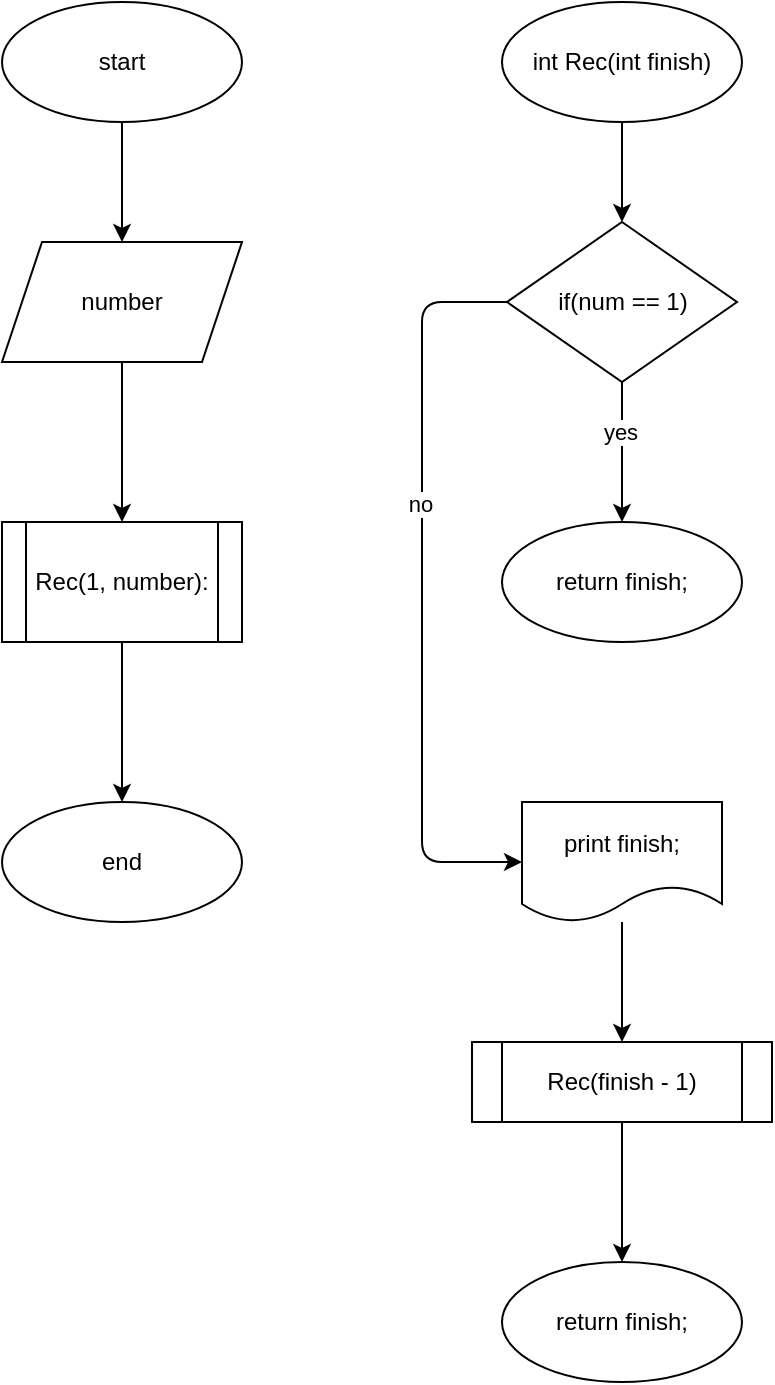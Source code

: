 <mxfile>
    <diagram id="sZecd5XX31I_sPgKLJMj" name="Page-1">
        <mxGraphModel dx="970" dy="714" grid="1" gridSize="10" guides="1" tooltips="1" connect="1" arrows="1" fold="1" page="1" pageScale="1" pageWidth="850" pageHeight="1100" math="0" shadow="0">
            <root>
                <mxCell id="0"/>
                <mxCell id="1" parent="0"/>
                <mxCell id="4" value="" style="edgeStyle=none;html=1;" parent="1" source="2" target="3" edge="1">
                    <mxGeometry relative="1" as="geometry"/>
                </mxCell>
                <mxCell id="2" value="int Rec(int finish)" style="ellipse;whiteSpace=wrap;html=1;" parent="1" vertex="1">
                    <mxGeometry x="300" y="40" width="120" height="60" as="geometry"/>
                </mxCell>
                <mxCell id="TDyM2b_s5xdChVIVqS94-17" value="" style="edgeStyle=none;html=1;" edge="1" parent="1" source="3" target="TDyM2b_s5xdChVIVqS94-16">
                    <mxGeometry relative="1" as="geometry"/>
                </mxCell>
                <mxCell id="TDyM2b_s5xdChVIVqS94-18" value="yes" style="edgeLabel;html=1;align=center;verticalAlign=middle;resizable=0;points=[];" vertex="1" connectable="0" parent="TDyM2b_s5xdChVIVqS94-17">
                    <mxGeometry x="-0.286" y="-1" relative="1" as="geometry">
                        <mxPoint as="offset"/>
                    </mxGeometry>
                </mxCell>
                <mxCell id="QK8zGNLXa3FYenbNKMhi-12" style="edgeStyle=none;html=1;entryX=0;entryY=0.5;entryDx=0;entryDy=0;" edge="1" parent="1" source="3" target="QK8zGNLXa3FYenbNKMhi-10">
                    <mxGeometry relative="1" as="geometry">
                        <Array as="points">
                            <mxPoint x="260" y="190"/>
                            <mxPoint x="260" y="470"/>
                        </Array>
                    </mxGeometry>
                </mxCell>
                <mxCell id="QK8zGNLXa3FYenbNKMhi-13" value="no" style="edgeLabel;html=1;align=center;verticalAlign=middle;resizable=0;points=[];" vertex="1" connectable="0" parent="QK8zGNLXa3FYenbNKMhi-12">
                    <mxGeometry x="-0.23" y="-1" relative="1" as="geometry">
                        <mxPoint as="offset"/>
                    </mxGeometry>
                </mxCell>
                <mxCell id="3" value="if(num == 1)" style="rhombus;whiteSpace=wrap;html=1;" parent="1" vertex="1">
                    <mxGeometry x="302.5" y="150" width="115" height="80" as="geometry"/>
                </mxCell>
                <mxCell id="TDyM2b_s5xdChVIVqS94-16" value="return finish;" style="ellipse;whiteSpace=wrap;html=1;" vertex="1" parent="1">
                    <mxGeometry x="300" y="300" width="120" height="60" as="geometry"/>
                </mxCell>
                <mxCell id="QK8zGNLXa3FYenbNKMhi-16" value="" style="edgeStyle=none;html=1;" edge="1" parent="1" source="QK8zGNLXa3FYenbNKMhi-8" target="QK8zGNLXa3FYenbNKMhi-15">
                    <mxGeometry relative="1" as="geometry"/>
                </mxCell>
                <mxCell id="QK8zGNLXa3FYenbNKMhi-8" value="Rec(finish - 1)" style="shape=process;whiteSpace=wrap;html=1;backgroundOutline=1;" vertex="1" parent="1">
                    <mxGeometry x="285" y="560" width="150" height="40" as="geometry"/>
                </mxCell>
                <mxCell id="QK8zGNLXa3FYenbNKMhi-14" style="edgeStyle=none;html=1;entryX=0.5;entryY=0;entryDx=0;entryDy=0;" edge="1" parent="1" source="QK8zGNLXa3FYenbNKMhi-10" target="QK8zGNLXa3FYenbNKMhi-8">
                    <mxGeometry relative="1" as="geometry"/>
                </mxCell>
                <mxCell id="QK8zGNLXa3FYenbNKMhi-10" value="print finish;" style="shape=document;whiteSpace=wrap;html=1;boundedLbl=1;" vertex="1" parent="1">
                    <mxGeometry x="310" y="440" width="100" height="60" as="geometry"/>
                </mxCell>
                <mxCell id="QK8zGNLXa3FYenbNKMhi-15" value="return finish;" style="ellipse;whiteSpace=wrap;html=1;" vertex="1" parent="1">
                    <mxGeometry x="300" y="670" width="120" height="60" as="geometry"/>
                </mxCell>
                <mxCell id="QK8zGNLXa3FYenbNKMhi-19" value="" style="edgeStyle=none;html=1;" edge="1" parent="1" source="QK8zGNLXa3FYenbNKMhi-17" target="QK8zGNLXa3FYenbNKMhi-18">
                    <mxGeometry relative="1" as="geometry"/>
                </mxCell>
                <mxCell id="QK8zGNLXa3FYenbNKMhi-17" value="start" style="ellipse;whiteSpace=wrap;html=1;" vertex="1" parent="1">
                    <mxGeometry x="50" y="40" width="120" height="60" as="geometry"/>
                </mxCell>
                <mxCell id="1TFmiueKfzufakDPD1in-5" value="" style="edgeStyle=none;html=1;" edge="1" parent="1" source="QK8zGNLXa3FYenbNKMhi-18" target="1TFmiueKfzufakDPD1in-4">
                    <mxGeometry relative="1" as="geometry"/>
                </mxCell>
                <mxCell id="QK8zGNLXa3FYenbNKMhi-18" value="number" style="shape=parallelogram;perimeter=parallelogramPerimeter;whiteSpace=wrap;html=1;fixedSize=1;" vertex="1" parent="1">
                    <mxGeometry x="50" y="160" width="120" height="60" as="geometry"/>
                </mxCell>
                <mxCell id="L1dI-c1-ATYpQxDECxdy-5" value="" style="edgeStyle=none;html=1;" edge="1" parent="1" source="1TFmiueKfzufakDPD1in-4" target="L1dI-c1-ATYpQxDECxdy-4">
                    <mxGeometry relative="1" as="geometry"/>
                </mxCell>
                <mxCell id="1TFmiueKfzufakDPD1in-4" value="Rec(1, number):" style="shape=process;whiteSpace=wrap;html=1;backgroundOutline=1;" vertex="1" parent="1">
                    <mxGeometry x="50" y="300" width="120" height="60" as="geometry"/>
                </mxCell>
                <mxCell id="L1dI-c1-ATYpQxDECxdy-4" value="end" style="ellipse;whiteSpace=wrap;html=1;" vertex="1" parent="1">
                    <mxGeometry x="50" y="440" width="120" height="60" as="geometry"/>
                </mxCell>
            </root>
        </mxGraphModel>
    </diagram>
    <diagram id="aJE-m3wuGLxBkWHWIVK1" name="Page-2">
        <mxGraphModel dx="970" dy="714" grid="1" gridSize="10" guides="1" tooltips="1" connect="1" arrows="1" fold="1" page="1" pageScale="1" pageWidth="1100" pageHeight="850" math="0" shadow="0">
            <root>
                <mxCell id="Jg-WjfmefAD0rCRYnc50-0"/>
                <mxCell id="Jg-WjfmefAD0rCRYnc50-1" parent="Jg-WjfmefAD0rCRYnc50-0"/>
                <mxCell id="Jg-WjfmefAD0rCRYnc50-4" value="" style="edgeStyle=none;html=1;" edge="1" parent="Jg-WjfmefAD0rCRYnc50-1" source="Jg-WjfmefAD0rCRYnc50-2" target="Jg-WjfmefAD0rCRYnc50-3">
                    <mxGeometry relative="1" as="geometry"/>
                </mxCell>
                <mxCell id="Jg-WjfmefAD0rCRYnc50-2" value="int Rec(int start, int finish)" style="ellipse;whiteSpace=wrap;html=1;" vertex="1" parent="Jg-WjfmefAD0rCRYnc50-1">
                    <mxGeometry x="485" y="50" width="150" height="60" as="geometry"/>
                </mxCell>
                <mxCell id="Jg-WjfmefAD0rCRYnc50-8" value="yes" style="edgeStyle=none;html=1;" edge="1" parent="Jg-WjfmefAD0rCRYnc50-1" source="Jg-WjfmefAD0rCRYnc50-3" target="Jg-WjfmefAD0rCRYnc50-7">
                    <mxGeometry relative="1" as="geometry"/>
                </mxCell>
                <mxCell id="yJLbeFGpJEFig9YpNUtl-0" style="edgeStyle=none;html=1;entryX=0;entryY=0.5;entryDx=0;entryDy=0;" edge="1" parent="Jg-WjfmefAD0rCRYnc50-1" source="Jg-WjfmefAD0rCRYnc50-3" target="Jg-WjfmefAD0rCRYnc50-9">
                    <mxGeometry relative="1" as="geometry">
                        <Array as="points">
                            <mxPoint x="460" y="235"/>
                            <mxPoint x="460" y="515"/>
                        </Array>
                    </mxGeometry>
                </mxCell>
                <mxCell id="yJLbeFGpJEFig9YpNUtl-1" value="no" style="edgeLabel;html=1;align=center;verticalAlign=middle;resizable=0;points=[];" vertex="1" connectable="0" parent="yJLbeFGpJEFig9YpNUtl-0">
                    <mxGeometry x="0.11" y="-3" relative="1" as="geometry">
                        <mxPoint as="offset"/>
                    </mxGeometry>
                </mxCell>
                <mxCell id="Jg-WjfmefAD0rCRYnc50-3" value="if(start == finish + 1)" style="rhombus;whiteSpace=wrap;html=1;" vertex="1" parent="Jg-WjfmefAD0rCRYnc50-1">
                    <mxGeometry x="490" y="180" width="140" height="110" as="geometry"/>
                </mxCell>
                <mxCell id="Jg-WjfmefAD0rCRYnc50-7" value="return finish;" style="ellipse;whiteSpace=wrap;html=1;" vertex="1" parent="Jg-WjfmefAD0rCRYnc50-1">
                    <mxGeometry x="495" y="365" width="130" height="50" as="geometry"/>
                </mxCell>
                <mxCell id="Jg-WjfmefAD0rCRYnc50-12" value="" style="edgeStyle=none;html=1;" edge="1" parent="Jg-WjfmefAD0rCRYnc50-1" source="Jg-WjfmefAD0rCRYnc50-9" target="Jg-WjfmefAD0rCRYnc50-11">
                    <mxGeometry relative="1" as="geometry"/>
                </mxCell>
                <mxCell id="Jg-WjfmefAD0rCRYnc50-9" value="print start;" style="shape=document;whiteSpace=wrap;html=1;boundedLbl=1;" vertex="1" parent="Jg-WjfmefAD0rCRYnc50-1">
                    <mxGeometry x="505" y="480" width="110" height="70" as="geometry"/>
                </mxCell>
                <mxCell id="Jg-WjfmefAD0rCRYnc50-11" value="return Rec(start + 1, finish);" style="ellipse;whiteSpace=wrap;html=1;" vertex="1" parent="Jg-WjfmefAD0rCRYnc50-1">
                    <mxGeometry x="472.5" y="640" width="175" height="55" as="geometry"/>
                </mxCell>
                <mxCell id="Jg-WjfmefAD0rCRYnc50-17" value="" style="edgeStyle=none;html=1;" edge="1" parent="Jg-WjfmefAD0rCRYnc50-1" source="Jg-WjfmefAD0rCRYnc50-13" target="Jg-WjfmefAD0rCRYnc50-16">
                    <mxGeometry relative="1" as="geometry"/>
                </mxCell>
                <mxCell id="Jg-WjfmefAD0rCRYnc50-13" value="start" style="ellipse;whiteSpace=wrap;html=1;" vertex="1" parent="Jg-WjfmefAD0rCRYnc50-1">
                    <mxGeometry x="190" y="50" width="120" height="60" as="geometry"/>
                </mxCell>
                <mxCell id="Jg-WjfmefAD0rCRYnc50-14" value="end" style="ellipse;whiteSpace=wrap;html=1;" vertex="1" parent="Jg-WjfmefAD0rCRYnc50-1">
                    <mxGeometry x="190" y="410" width="120" height="60" as="geometry"/>
                </mxCell>
                <mxCell id="Jg-WjfmefAD0rCRYnc50-19" style="edgeStyle=none;html=1;entryX=0.5;entryY=0;entryDx=0;entryDy=0;" edge="1" parent="Jg-WjfmefAD0rCRYnc50-1" source="Jg-WjfmefAD0rCRYnc50-15" target="Jg-WjfmefAD0rCRYnc50-14">
                    <mxGeometry relative="1" as="geometry"/>
                </mxCell>
                <mxCell id="Jg-WjfmefAD0rCRYnc50-15" value="Rec(1, finish);" style="shape=process;whiteSpace=wrap;html=1;backgroundOutline=1;" vertex="1" parent="Jg-WjfmefAD0rCRYnc50-1">
                    <mxGeometry x="190" y="270" width="120" height="60" as="geometry"/>
                </mxCell>
                <mxCell id="Jg-WjfmefAD0rCRYnc50-18" style="edgeStyle=none;html=1;entryX=0.5;entryY=0;entryDx=0;entryDy=0;" edge="1" parent="Jg-WjfmefAD0rCRYnc50-1" source="Jg-WjfmefAD0rCRYnc50-16" target="Jg-WjfmefAD0rCRYnc50-15">
                    <mxGeometry relative="1" as="geometry"/>
                </mxCell>
                <mxCell id="Jg-WjfmefAD0rCRYnc50-16" value="finish" style="shape=parallelogram;perimeter=parallelogramPerimeter;whiteSpace=wrap;html=1;fixedSize=1;" vertex="1" parent="Jg-WjfmefAD0rCRYnc50-1">
                    <mxGeometry x="190" y="150" width="120" height="60" as="geometry"/>
                </mxCell>
            </root>
        </mxGraphModel>
    </diagram>
</mxfile>